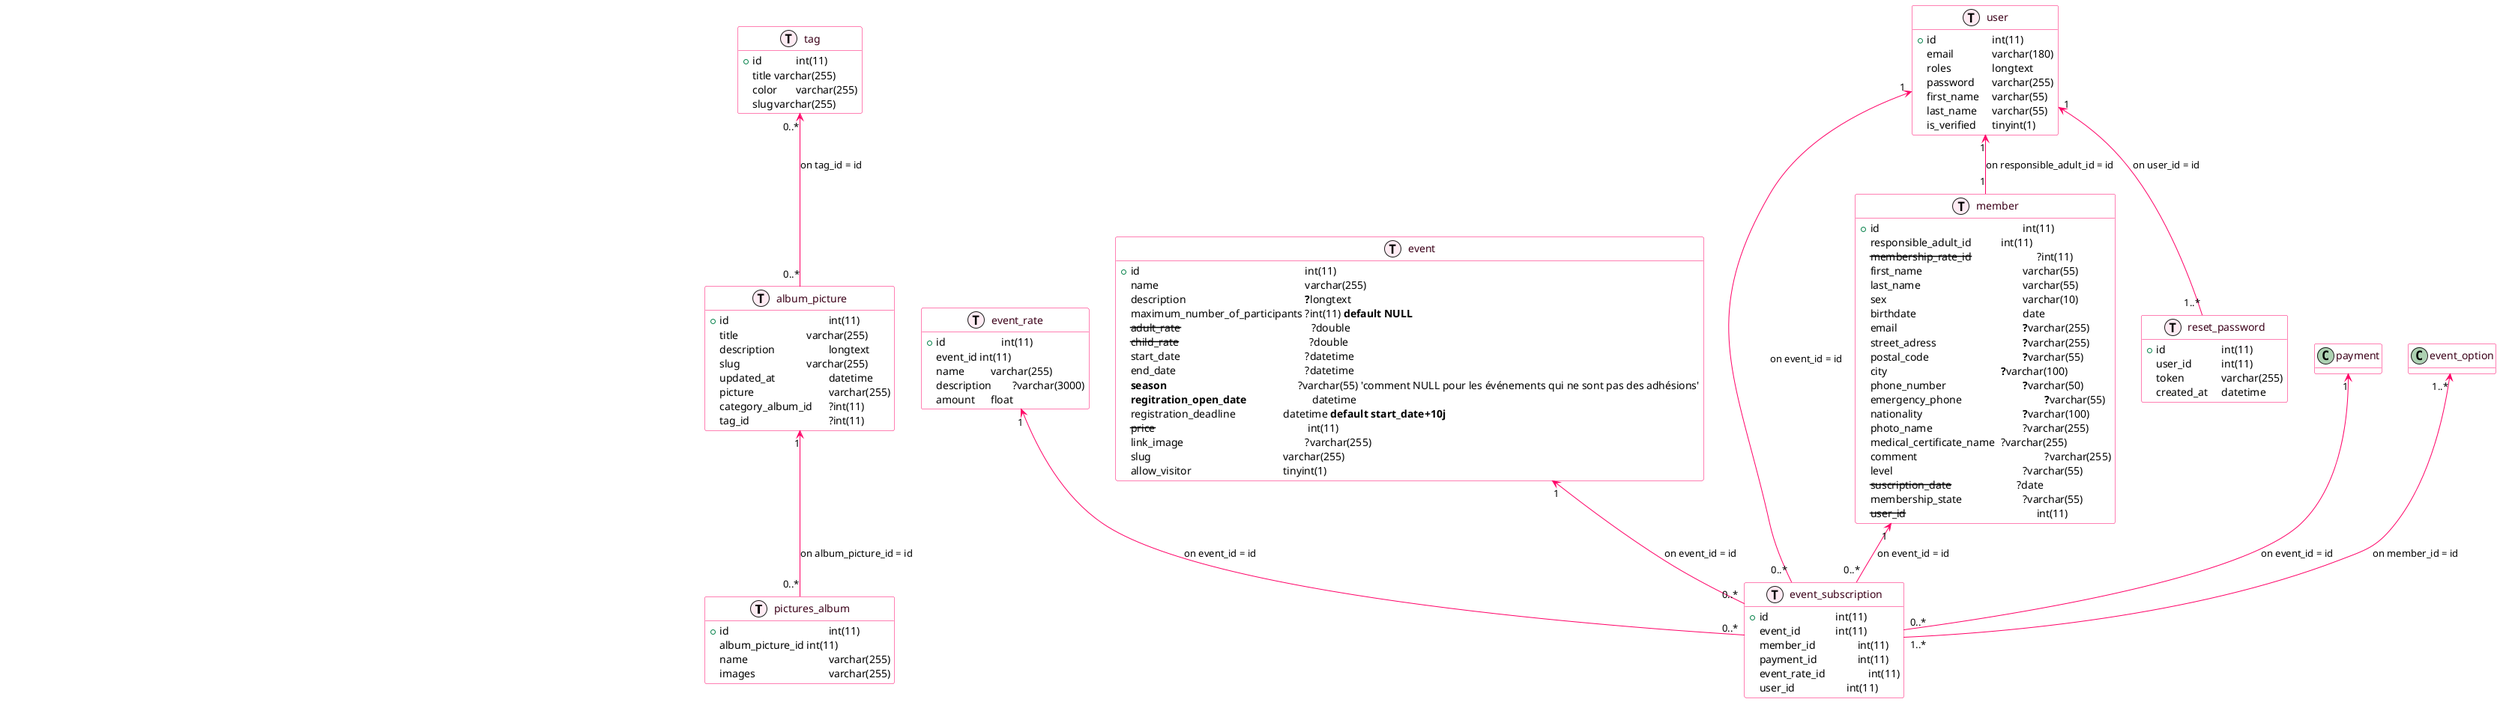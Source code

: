 @startuml
' cf https://plantuml.com/fr/
' et https://marketplace.visualstudio.com/items?itemName=jebbs.plantuml#use-plantuml-server-as-render
' et https://github.com/Hywan/Database-to-PlantUML pour convertir une BDD en UML

!define table(x) class x << (T,#ffebf3) >>
hide methods
hide stereotypes
hide @unlinked
skinparam classFontColor #3b0018
skinparam classArrowColor #ff0066
skinparam classBorderColor #ff0066
skinparam classBackgroundColor ##f6f4ee
skinparam shadowing false

table(membership_rate) {
    {field} +id 			int(11)
    {field} label		    varchar(255)
    {field} price		    double
    {field} maximum_age	?int(11)
}

table(pictures_album) {
    {field} +id					int(11)
    {field} album_picture_id	int(11)
    {field} name				varchar(255)
    {field} images				varchar(255)
}

album_picture "1" <-- "0..*" pictures_album : on album_picture_id = id

table(album_picture) {
    {field} +id					int(11)
    {field} title				varchar(255)
    {field} description			longtext
    {field} slug				varchar(255)
    {field} updated_at			datetime
    {field} picture				varchar(255)
    {field} category_album_id	?int(11)
    {field} tag_id				?int(11)
}

'category_album <-- album_picture : on category_album_id = id
tag "0..*" <-- "0..*" album_picture : on tag_id = id

table(role) {
    {field} +id		int(11)
    {field} libelle	varchar(10)
}

'member <-- membership : on member_id = id
'membership_rate <-- membership : on membership_rate_id = id

table(doctrine_migration_versions) {
    {field} +version			varchar(191)
    {field} executed_at		?datetime
    {field} execution_time	?int(11)
}

table(event_rate) {
    {field} +id			int(11)
    {field} event_id	int(11)
    {field} name	    varchar(255)
    {field} description	    ?varchar(3000)
    {field} amount	    float
}

table(option_rate) {
    {field} +id			int(11)
    {field} event_id	int(11)
    {field} name	    varchar(255)
    {field} description	    ?varchar(3000)
    {field} amount	    float
}

table(tag) {
    {field} +id		int(11)
    {field} title	varchar(255)
    {field} color	varchar(255)
    {field} slug	varchar(255)
}


table(event) {
    {field} +id								int(11)
    {field} name							varchar(255)
    {field} description						**?**longtext
    {field} maximum_number_of_participants	?int(11) **default NULL**
    {field} --adult_rate--						?double
    {field} --child_rate--						?double
    {field} start_date						?datetime
    {field} end_date						?datetime
    {field} **season**  						?varchar(55) 'comment NULL pour les événements qui ne sont pas des adhésions'
    {field} **regitration_open_date**			datetime
    {field} registration_deadline			datetime **default start_date+10j**
    {field} --price--							int(11)
    {field} link_image						?varchar(255)
    {field} slug							varchar(255)
    {field} allow_visitor					tinyint(1)
}

table(event_subscription) {
    {field} +id     	            int(11)
    {field} event_id	            int(11)
    {field} member_id	            int(11)
    {field} payment_id	            int(11)
    {field} event_rate_id	        int(11)
    {field} user_id	                int(11)
}

event "1" <-- "0..*" event_subscription : on event_id = id
member "1" <-- "0..*" event_subscription : on event_id = id
payment "1" <-- "0..*" event_subscription : on event_id = id
user "1" <-- "0..*" event_subscription : on event_id = id
event_rate "1" <-- "0..*" event_subscription : on event_id = id


table(event_subscription_event_option) {
    {field} +id     	                int(11)
    {field} event_subscription_id	    int(11)
    {field} event_option_id	            int(11)
}

event_option "1..*" <-- "1..*" event_subscription : on member_id = id


table(criteria) {
    {field} +id			int(11)
    {field} name		varchar(255)
    {field} type		varchar(50)
    {field} relation	varchar(50)
    {field} value		varchar(255)
}


table(contact) {
    {field} +id			int(11)
    {field} description	longtext
    {field} title		?varchar(255)
}


table(home_comment) {
    {field} +id			int(11)
    {field} title		?varchar(255)
    {field} description	?longtext
}


table(reset_password) {
    {field} +id			int(11)
    {field} user_id		int(11)
    {field} token		varchar(255)
    {field} created_at	datetime
}

user "1" <-- "1..*" reset_password : on user_id = id

table(category_album) {
    {field} +id		int(11)
    {field} name	varchar(255)
    {field} color	varchar(255)
    {field} slug	varchar(255)
}


table(member) {
    {field} +id							int(11)
    {field} responsible_adult_id		int(11)
    {field} --membership_rate_id--			?int(11)
    {field} first_name					varchar(55)
    {field} last_name					varchar(55)
    {field} sex							varchar(10)
    {field} birthdate					date
    {field} email						**?**varchar(255)
    {field} street_adress				**?**varchar(255)
    {field} postal_code					**?**varchar(55)
    {field} city						**?**varchar(100)
    {field} phone_number				**?**varchar(50)
    {field} emergency_phone				**?**varchar(55)
    {field} nationality					**?**varchar(100)
    {field} photo_name					?varchar(255)
    {field} medical_certificate_name	?varchar(255)
    {field} comment						?varchar(255)
    {field} level						?varchar(55)
    {field} --suscription_date--			?date
    {field} membership_state			?varchar(55)
    {field} --user_id--						int(11)
}

user "1" <-- "1" member : on responsible_adult_id = id
'membership_rate <-- member : on membership_rate_id = id
'user "1" <-- "1" member : on user_id = id

table(slide_picture) {
    {field} +id				int(11)
    {field} title			?varchar(255)
    {field} illustration	varchar(255)
}


table(user) {
    {field} +id			int(11)
    {field} email		varchar(180)
    {field} roles		longtext
    {field} password	varchar(255)
    {field} first_name	varchar(55)
    {field} last_name	varchar(55)
    {field} is_verified	tinyint(1)
}

table(doctrine_migration_versions) {
    {field} +version			varchar(191)
    {field} executed_at		?datetime
    {field} execution_time	?int(11)
}
@enduml